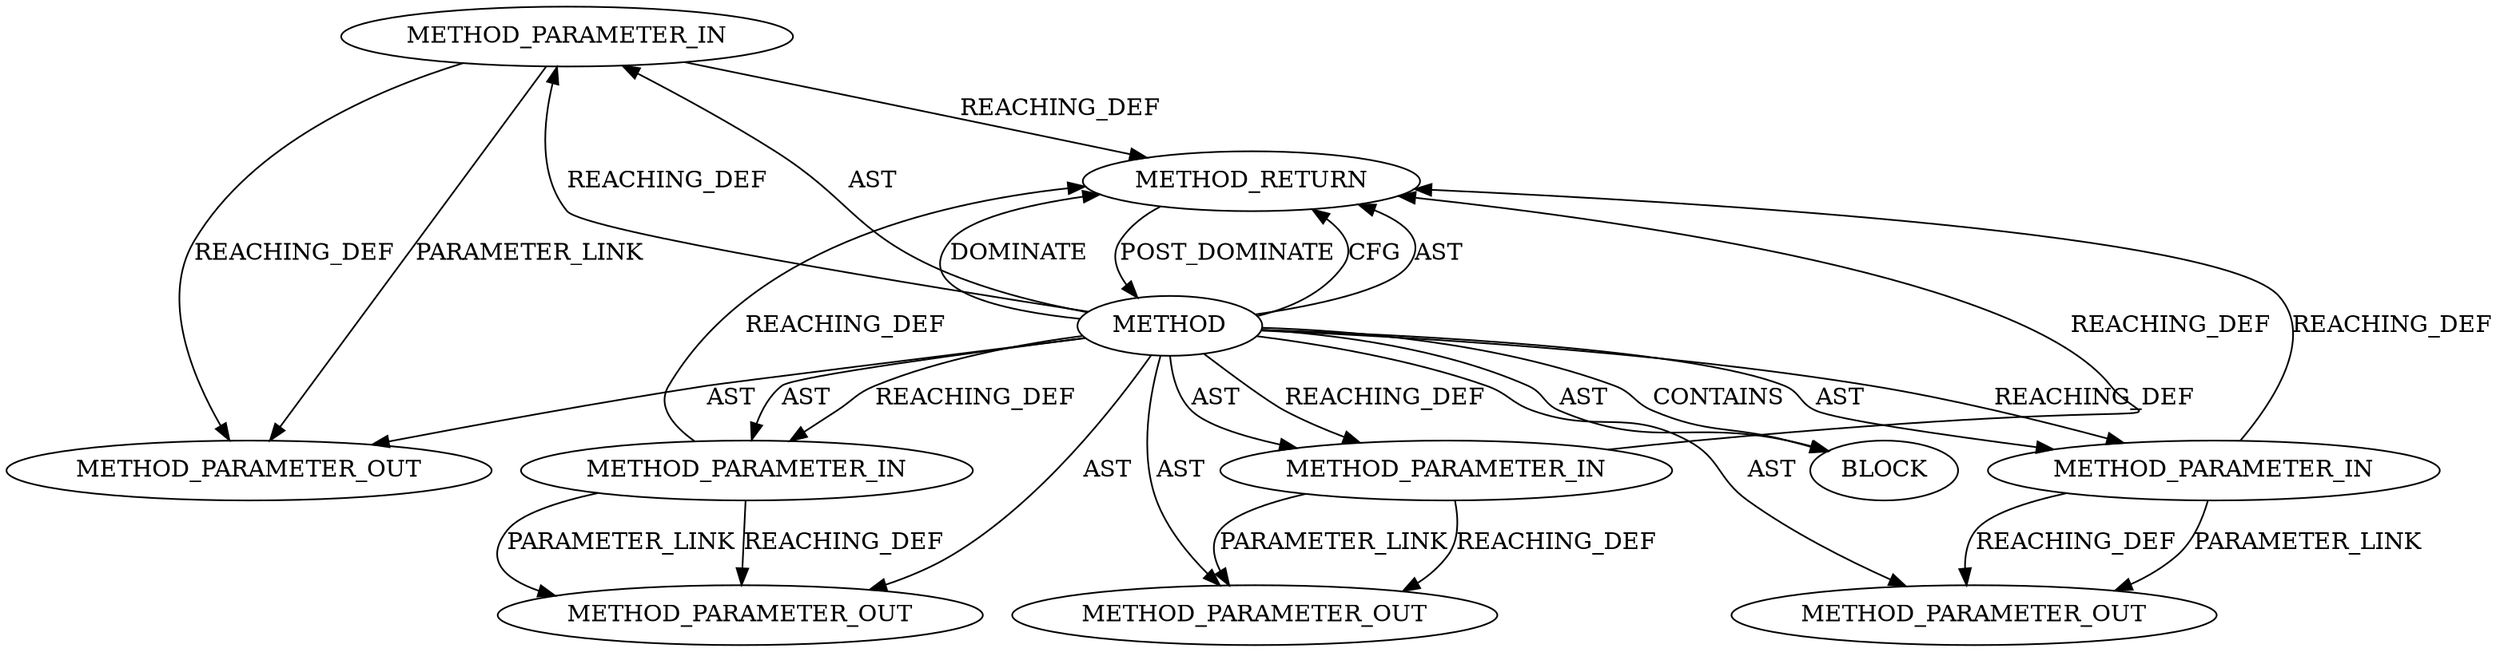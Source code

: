 digraph {
  19636 [label=METHOD_PARAMETER_IN ORDER=2 CODE="p2" IS_VARIADIC=false TYPE_FULL_NAME="ANY" EVALUATION_STRATEGY="BY_VALUE" INDEX=2 NAME="p2"]
  21865 [label=METHOD_PARAMETER_OUT ORDER=3 CODE="p3" IS_VARIADIC=false TYPE_FULL_NAME="ANY" EVALUATION_STRATEGY="BY_VALUE" INDEX=3 NAME="p3"]
  21866 [label=METHOD_PARAMETER_OUT ORDER=4 CODE="p4" IS_VARIADIC=false TYPE_FULL_NAME="ANY" EVALUATION_STRATEGY="BY_VALUE" INDEX=4 NAME="p4"]
  19637 [label=METHOD_PARAMETER_IN ORDER=3 CODE="p3" IS_VARIADIC=false TYPE_FULL_NAME="ANY" EVALUATION_STRATEGY="BY_VALUE" INDEX=3 NAME="p3"]
  19634 [label=METHOD AST_PARENT_TYPE="NAMESPACE_BLOCK" AST_PARENT_FULL_NAME="<global>" ORDER=0 CODE="<empty>" FULL_NAME="sg_set_page" IS_EXTERNAL=true FILENAME="<empty>" SIGNATURE="" NAME="sg_set_page"]
  19639 [label=BLOCK ORDER=1 ARGUMENT_INDEX=1 CODE="<empty>" TYPE_FULL_NAME="ANY"]
  19638 [label=METHOD_PARAMETER_IN ORDER=4 CODE="p4" IS_VARIADIC=false TYPE_FULL_NAME="ANY" EVALUATION_STRATEGY="BY_VALUE" INDEX=4 NAME="p4"]
  21863 [label=METHOD_PARAMETER_OUT ORDER=1 CODE="p1" IS_VARIADIC=false TYPE_FULL_NAME="ANY" EVALUATION_STRATEGY="BY_VALUE" INDEX=1 NAME="p1"]
  21864 [label=METHOD_PARAMETER_OUT ORDER=2 CODE="p2" IS_VARIADIC=false TYPE_FULL_NAME="ANY" EVALUATION_STRATEGY="BY_VALUE" INDEX=2 NAME="p2"]
  19640 [label=METHOD_RETURN ORDER=2 CODE="RET" TYPE_FULL_NAME="ANY" EVALUATION_STRATEGY="BY_VALUE"]
  19635 [label=METHOD_PARAMETER_IN ORDER=1 CODE="p1" IS_VARIADIC=false TYPE_FULL_NAME="ANY" EVALUATION_STRATEGY="BY_VALUE" INDEX=1 NAME="p1"]
  19636 -> 21864 [label=PARAMETER_LINK ]
  19636 -> 19640 [label=REACHING_DEF VARIABLE="p2"]
  19638 -> 21866 [label=REACHING_DEF VARIABLE="p4"]
  19637 -> 21865 [label=PARAMETER_LINK ]
  19634 -> 19640 [label=CFG ]
  19634 -> 19636 [label=AST ]
  19634 -> 21865 [label=AST ]
  19637 -> 19640 [label=REACHING_DEF VARIABLE="p3"]
  19634 -> 19640 [label=AST ]
  19635 -> 19640 [label=REACHING_DEF VARIABLE="p1"]
  19634 -> 19635 [label=REACHING_DEF VARIABLE=""]
  19634 -> 21864 [label=AST ]
  19634 -> 19638 [label=REACHING_DEF VARIABLE=""]
  19634 -> 19639 [label=CONTAINS ]
  19635 -> 21863 [label=REACHING_DEF VARIABLE="p1"]
  19634 -> 21863 [label=AST ]
  19634 -> 19638 [label=AST ]
  19635 -> 21863 [label=PARAMETER_LINK ]
  19634 -> 19640 [label=DOMINATE ]
  19637 -> 21865 [label=REACHING_DEF VARIABLE="p3"]
  19634 -> 19635 [label=AST ]
  19634 -> 19636 [label=REACHING_DEF VARIABLE=""]
  19638 -> 19640 [label=REACHING_DEF VARIABLE="p4"]
  19634 -> 21866 [label=AST ]
  19636 -> 21864 [label=REACHING_DEF VARIABLE="p2"]
  19634 -> 19637 [label=REACHING_DEF VARIABLE=""]
  19638 -> 21866 [label=PARAMETER_LINK ]
  19634 -> 19637 [label=AST ]
  19634 -> 19639 [label=AST ]
  19640 -> 19634 [label=POST_DOMINATE ]
}
